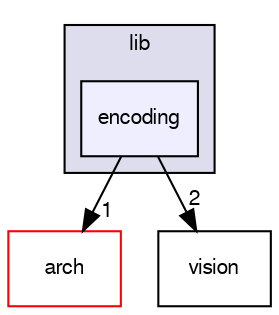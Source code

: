 digraph "sw/airborne/modules/computer_vision/lib/encoding" {
  compound=true
  node [ fontsize="10", fontname="FreeSans"];
  edge [ labelfontsize="10", labelfontname="FreeSans"];
  subgraph clusterdir_9adc125244b74c64b95124778e5b932a {
    graph [ bgcolor="#ddddee", pencolor="black", label="lib" fontname="FreeSans", fontsize="10", URL="dir_9adc125244b74c64b95124778e5b932a.html"]
  dir_7aa332c18e5fa1eaa6661da2f3ea70ae [shape=box, label="encoding", style="filled", fillcolor="#eeeeff", pencolor="black", URL="dir_7aa332c18e5fa1eaa6661da2f3ea70ae.html"];
  }
  dir_fc6475eb39ea0144fb6697b809fd11a9 [shape=box label="arch" fillcolor="white" style="filled" color="red" URL="dir_fc6475eb39ea0144fb6697b809fd11a9.html"];
  dir_02b33bf6f772461f444923131a9a8dda [shape=box label="vision" URL="dir_02b33bf6f772461f444923131a9a8dda.html"];
  dir_7aa332c18e5fa1eaa6661da2f3ea70ae->dir_fc6475eb39ea0144fb6697b809fd11a9 [headlabel="1", labeldistance=1.5 headhref="dir_000122_000002.html"];
  dir_7aa332c18e5fa1eaa6661da2f3ea70ae->dir_02b33bf6f772461f444923131a9a8dda [headlabel="2", labeldistance=1.5 headhref="dir_000122_000125.html"];
}
